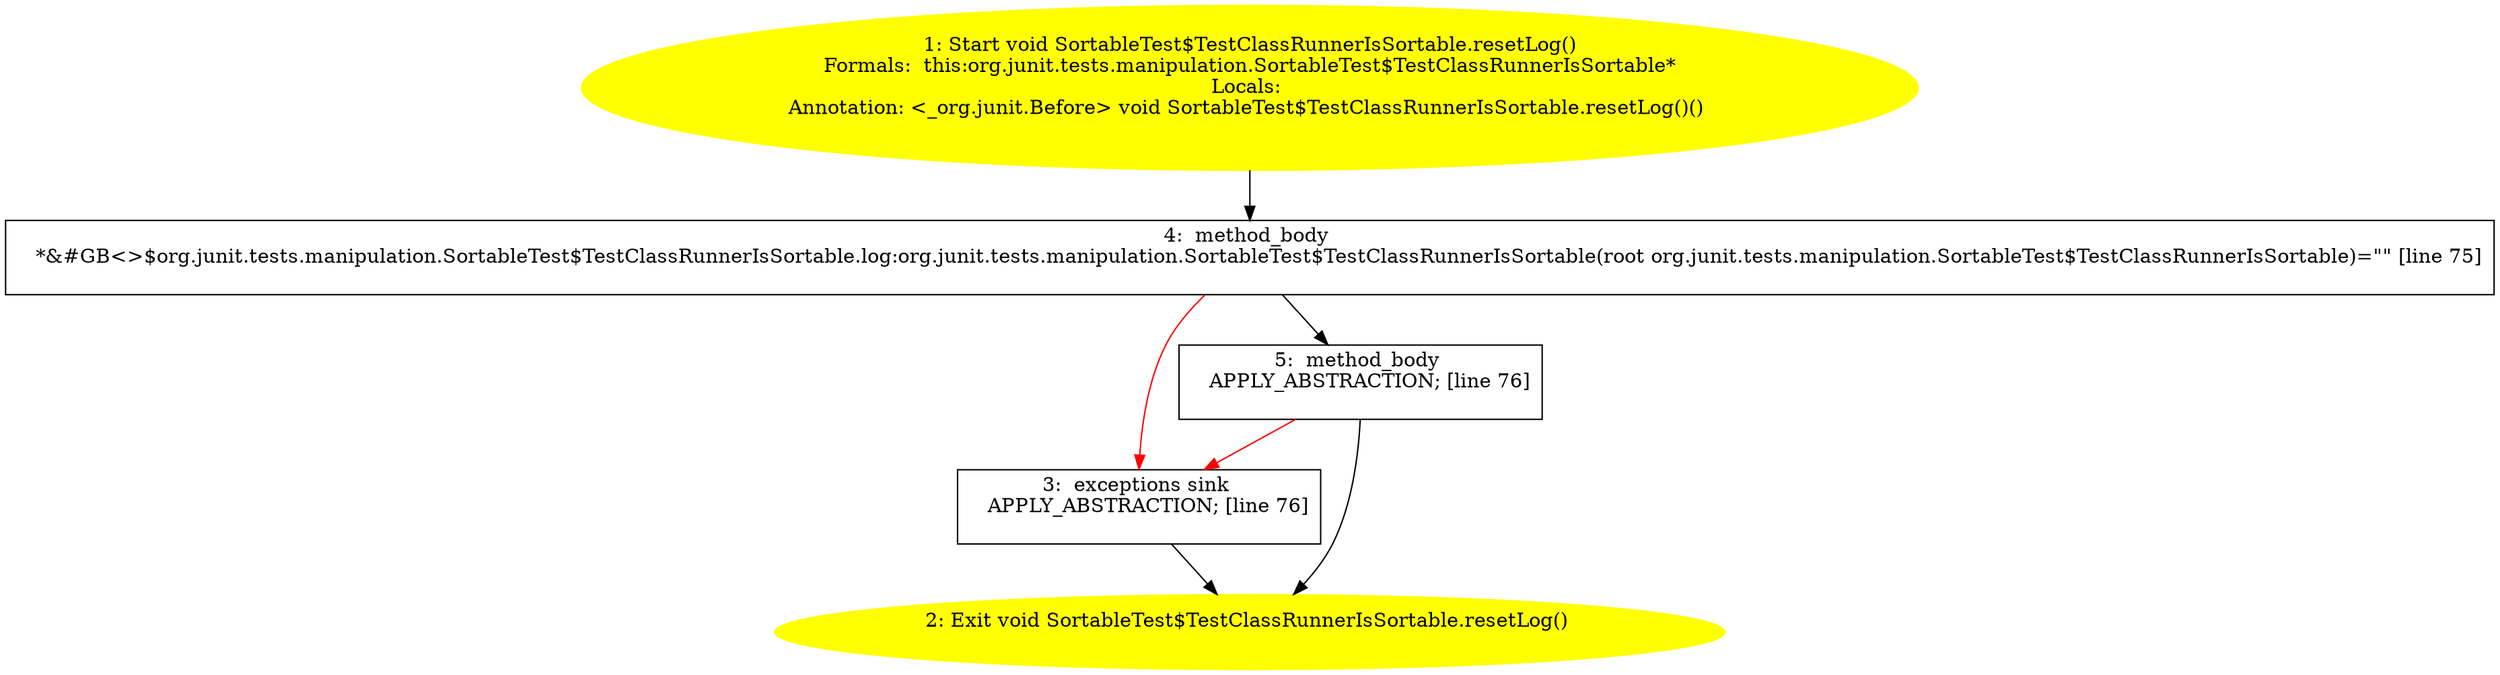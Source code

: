 /* @generated */
digraph cfg {
"org.junit.tests.manipulation.SortableTest$TestClassRunnerIsSortable.resetLog():void.282b09ca59303616430188b48deed9a8_1" [label="1: Start void SortableTest$TestClassRunnerIsSortable.resetLog()\nFormals:  this:org.junit.tests.manipulation.SortableTest$TestClassRunnerIsSortable*\nLocals: \nAnnotation: <_org.junit.Before> void SortableTest$TestClassRunnerIsSortable.resetLog()() \n  " color=yellow style=filled]
	

	 "org.junit.tests.manipulation.SortableTest$TestClassRunnerIsSortable.resetLog():void.282b09ca59303616430188b48deed9a8_1" -> "org.junit.tests.manipulation.SortableTest$TestClassRunnerIsSortable.resetLog():void.282b09ca59303616430188b48deed9a8_4" ;
"org.junit.tests.manipulation.SortableTest$TestClassRunnerIsSortable.resetLog():void.282b09ca59303616430188b48deed9a8_2" [label="2: Exit void SortableTest$TestClassRunnerIsSortable.resetLog() \n  " color=yellow style=filled]
	

"org.junit.tests.manipulation.SortableTest$TestClassRunnerIsSortable.resetLog():void.282b09ca59303616430188b48deed9a8_3" [label="3:  exceptions sink \n   APPLY_ABSTRACTION; [line 76]\n " shape="box"]
	

	 "org.junit.tests.manipulation.SortableTest$TestClassRunnerIsSortable.resetLog():void.282b09ca59303616430188b48deed9a8_3" -> "org.junit.tests.manipulation.SortableTest$TestClassRunnerIsSortable.resetLog():void.282b09ca59303616430188b48deed9a8_2" ;
"org.junit.tests.manipulation.SortableTest$TestClassRunnerIsSortable.resetLog():void.282b09ca59303616430188b48deed9a8_4" [label="4:  method_body \n   *&#GB<>$org.junit.tests.manipulation.SortableTest$TestClassRunnerIsSortable.log:org.junit.tests.manipulation.SortableTest$TestClassRunnerIsSortable(root org.junit.tests.manipulation.SortableTest$TestClassRunnerIsSortable)=\"\" [line 75]\n " shape="box"]
	

	 "org.junit.tests.manipulation.SortableTest$TestClassRunnerIsSortable.resetLog():void.282b09ca59303616430188b48deed9a8_4" -> "org.junit.tests.manipulation.SortableTest$TestClassRunnerIsSortable.resetLog():void.282b09ca59303616430188b48deed9a8_5" ;
	 "org.junit.tests.manipulation.SortableTest$TestClassRunnerIsSortable.resetLog():void.282b09ca59303616430188b48deed9a8_4" -> "org.junit.tests.manipulation.SortableTest$TestClassRunnerIsSortable.resetLog():void.282b09ca59303616430188b48deed9a8_3" [color="red" ];
"org.junit.tests.manipulation.SortableTest$TestClassRunnerIsSortable.resetLog():void.282b09ca59303616430188b48deed9a8_5" [label="5:  method_body \n   APPLY_ABSTRACTION; [line 76]\n " shape="box"]
	

	 "org.junit.tests.manipulation.SortableTest$TestClassRunnerIsSortable.resetLog():void.282b09ca59303616430188b48deed9a8_5" -> "org.junit.tests.manipulation.SortableTest$TestClassRunnerIsSortable.resetLog():void.282b09ca59303616430188b48deed9a8_2" ;
	 "org.junit.tests.manipulation.SortableTest$TestClassRunnerIsSortable.resetLog():void.282b09ca59303616430188b48deed9a8_5" -> "org.junit.tests.manipulation.SortableTest$TestClassRunnerIsSortable.resetLog():void.282b09ca59303616430188b48deed9a8_3" [color="red" ];
}
